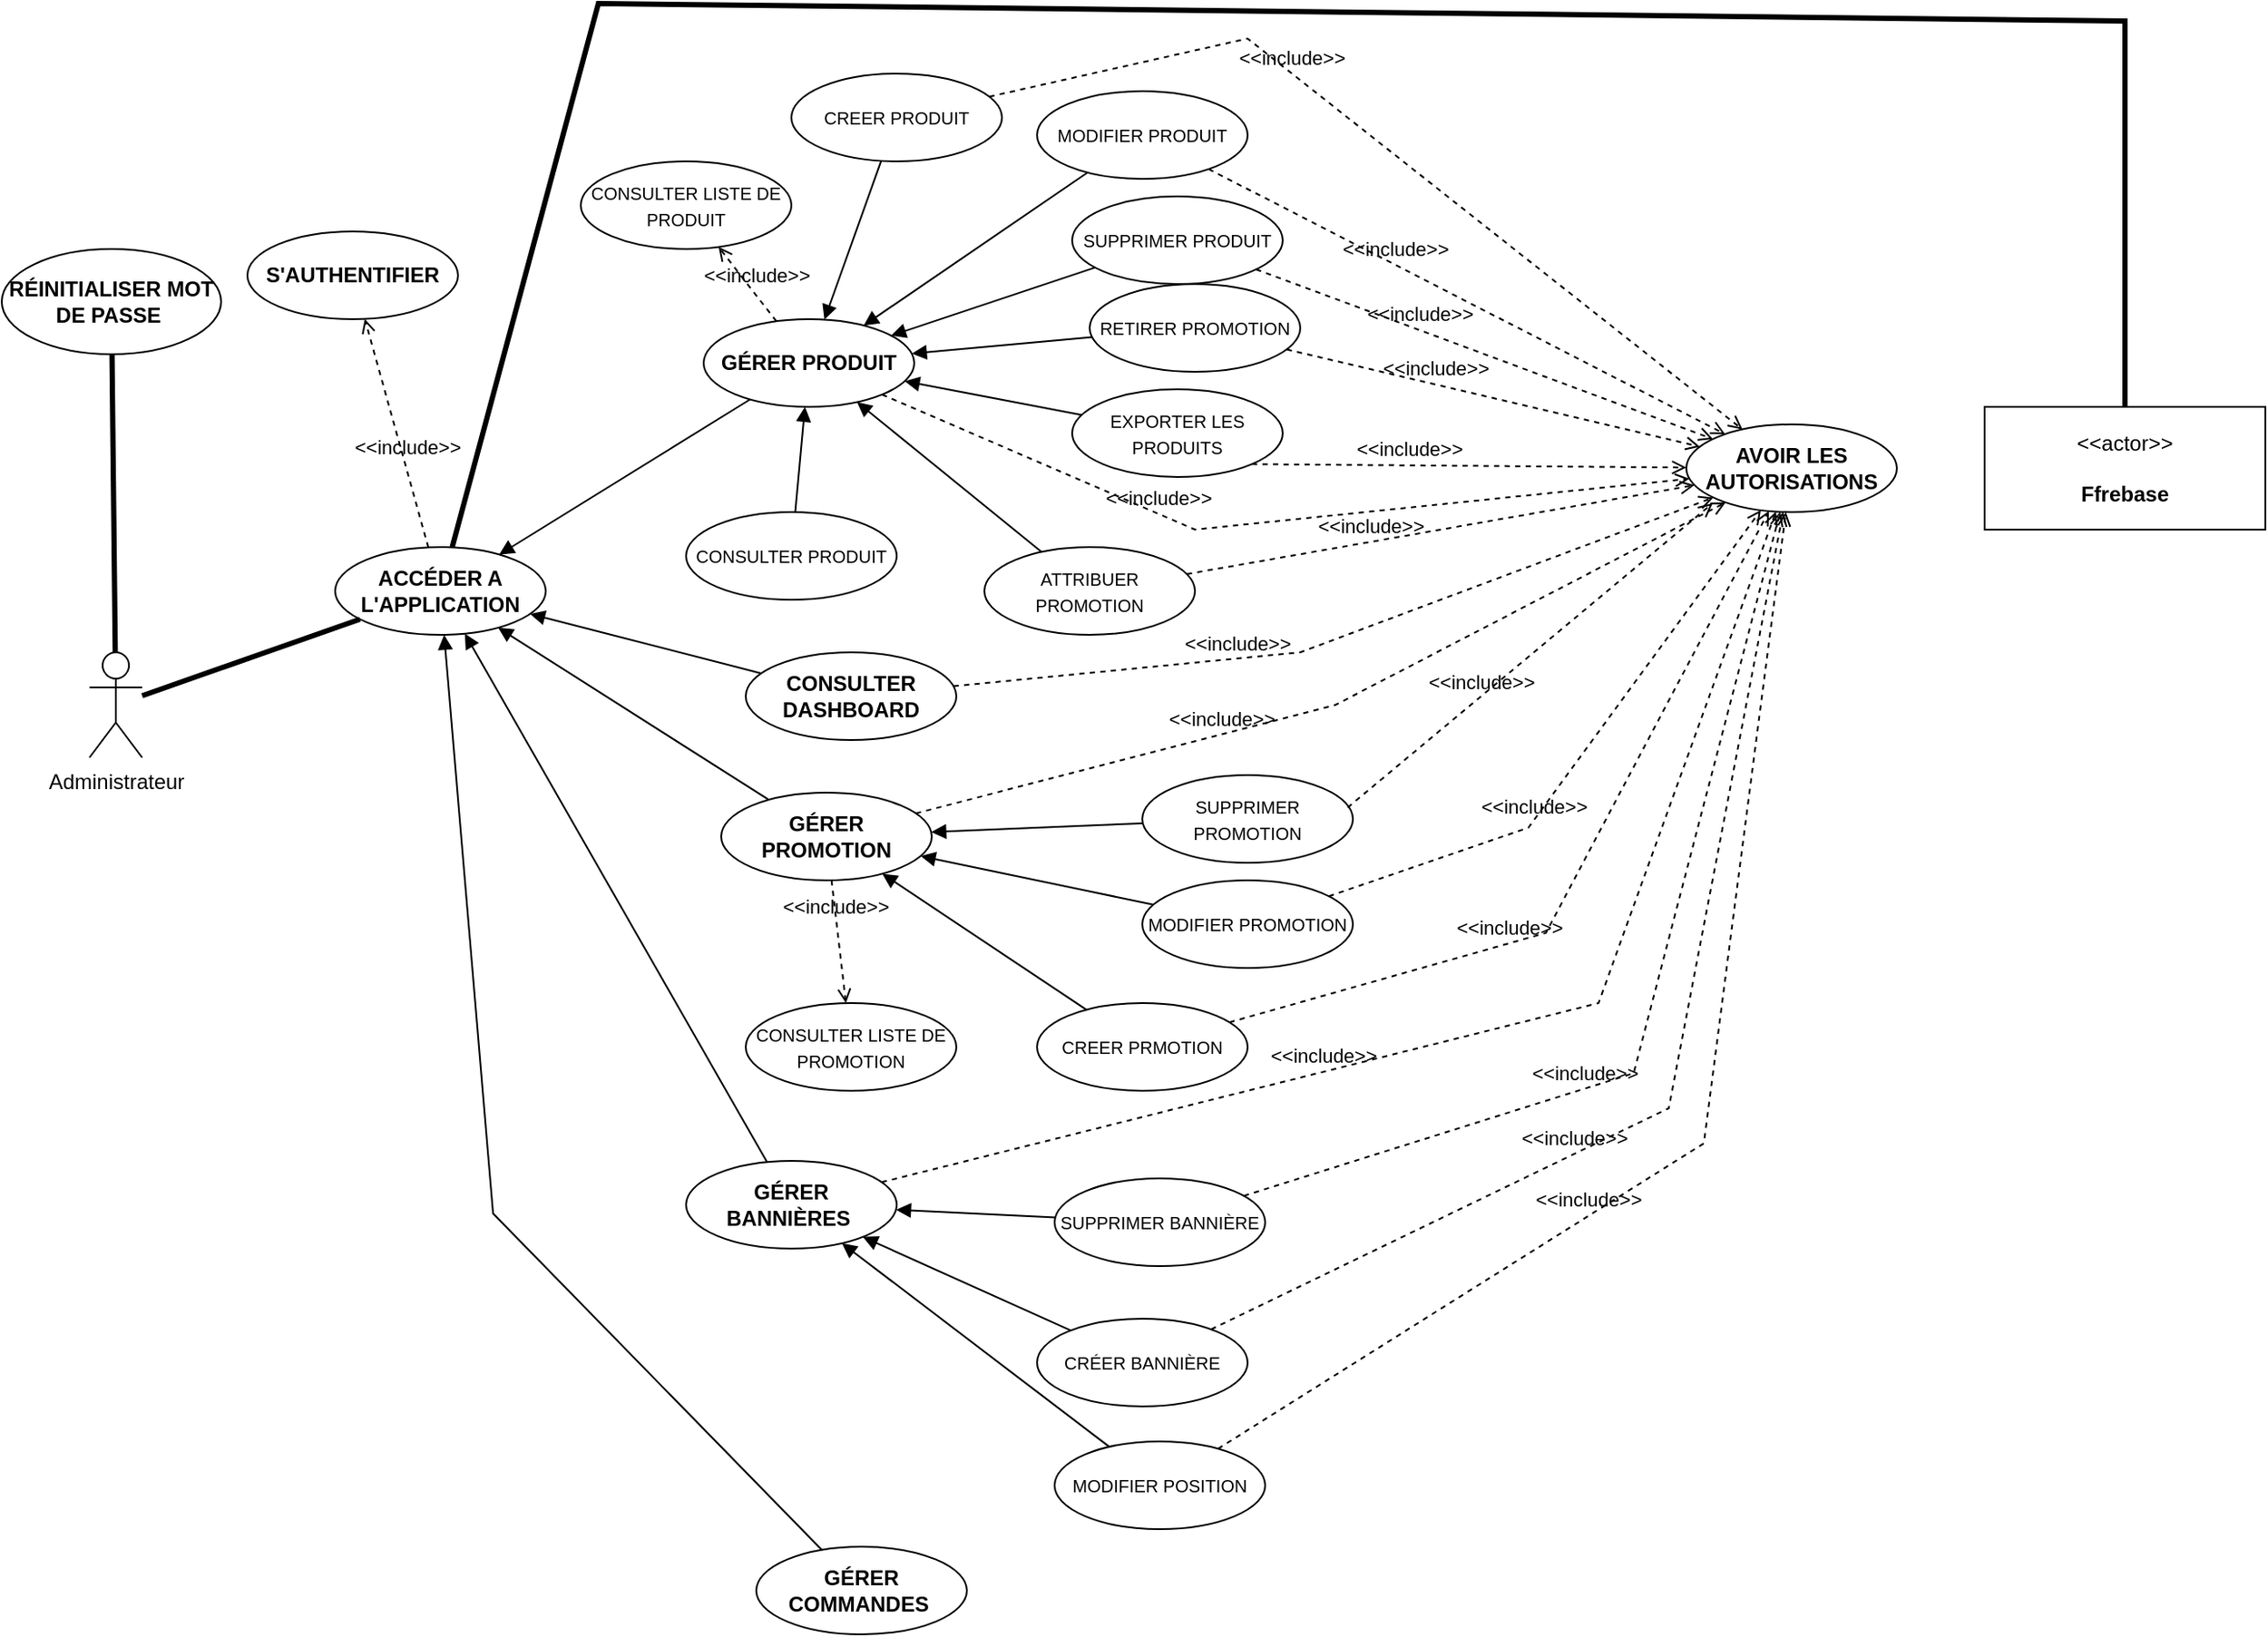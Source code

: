 <mxfile version="21.8.2" type="github">
  <diagram name="Page-1" id="7dpw0_pMJvslr6yB-3tk">
    <mxGraphModel dx="2021" dy="760" grid="1" gridSize="10" guides="1" tooltips="1" connect="1" arrows="1" fold="1" page="1" pageScale="1" pageWidth="827" pageHeight="1169" math="0" shadow="0">
      <root>
        <mxCell id="0" />
        <mxCell id="1" parent="0" />
        <mxCell id="E3rHRYDPcAafz-4ncIo_-1" value="Administrateur&lt;br&gt;" style="shape=umlActor;verticalLabelPosition=bottom;verticalAlign=top;html=1;" vertex="1" parent="1">
          <mxGeometry x="-80" y="380" width="30" height="60" as="geometry" />
        </mxCell>
        <mxCell id="E3rHRYDPcAafz-4ncIo_-5" value="&lt;font style=&quot;font-size: 10px;&quot;&gt;CONSULTER LISTE DE PRODUIT&lt;/font&gt;" style="ellipse;whiteSpace=wrap;html=1;" vertex="1" parent="1">
          <mxGeometry x="200" y="100" width="120" height="50" as="geometry" />
        </mxCell>
        <mxCell id="E3rHRYDPcAafz-4ncIo_-6" value="&amp;lt;&amp;lt;include&amp;gt;&amp;gt;" style="html=1;verticalAlign=bottom;labelBackgroundColor=none;endArrow=open;endFill=0;dashed=1;rounded=0;" edge="1" parent="1" source="E3rHRYDPcAafz-4ncIo_-10" target="E3rHRYDPcAafz-4ncIo_-5">
          <mxGeometry x="-0.279" y="-1" width="160" relative="1" as="geometry">
            <mxPoint x="310" y="240" as="sourcePoint" />
            <mxPoint x="470" y="240" as="targetPoint" />
            <mxPoint y="-1" as="offset" />
          </mxGeometry>
        </mxCell>
        <mxCell id="E3rHRYDPcAafz-4ncIo_-10" value="&lt;b&gt;GÉRER PRODUIT&lt;/b&gt;" style="ellipse;whiteSpace=wrap;html=1;" vertex="1" parent="1">
          <mxGeometry x="270" y="190" width="120" height="50" as="geometry" />
        </mxCell>
        <mxCell id="E3rHRYDPcAafz-4ncIo_-11" value="&lt;font style=&quot;font-size: 10px;&quot;&gt;CREER PRODUIT&lt;/font&gt;" style="ellipse;whiteSpace=wrap;html=1;" vertex="1" parent="1">
          <mxGeometry x="320" y="50" width="120" height="50" as="geometry" />
        </mxCell>
        <mxCell id="E3rHRYDPcAafz-4ncIo_-12" value="&lt;font style=&quot;font-size: 10px;&quot;&gt;MODIFIER PRODUIT&lt;/font&gt;" style="ellipse;whiteSpace=wrap;html=1;" vertex="1" parent="1">
          <mxGeometry x="460" y="60" width="120" height="50" as="geometry" />
        </mxCell>
        <mxCell id="E3rHRYDPcAafz-4ncIo_-13" value="&lt;font style=&quot;font-size: 10px;&quot;&gt;SUPPRIMER PRODUIT&lt;/font&gt;" style="ellipse;whiteSpace=wrap;html=1;" vertex="1" parent="1">
          <mxGeometry x="480" y="120" width="120" height="50" as="geometry" />
        </mxCell>
        <mxCell id="E3rHRYDPcAafz-4ncIo_-14" value="&lt;font style=&quot;font-size: 10px;&quot;&gt;CONSULTER PRODUIT&lt;/font&gt;" style="ellipse;whiteSpace=wrap;html=1;" vertex="1" parent="1">
          <mxGeometry x="260" y="300" width="120" height="50" as="geometry" />
        </mxCell>
        <mxCell id="E3rHRYDPcAafz-4ncIo_-16" value="" style="html=1;verticalAlign=bottom;labelBackgroundColor=none;endArrow=block;endFill=1;rounded=0;" edge="1" parent="1" source="E3rHRYDPcAafz-4ncIo_-14" target="E3rHRYDPcAafz-4ncIo_-10">
          <mxGeometry width="160" relative="1" as="geometry">
            <mxPoint x="310" y="240" as="sourcePoint" />
            <mxPoint x="470" y="240" as="targetPoint" />
          </mxGeometry>
        </mxCell>
        <mxCell id="E3rHRYDPcAafz-4ncIo_-17" value="" style="html=1;verticalAlign=bottom;labelBackgroundColor=none;endArrow=block;endFill=1;rounded=0;" edge="1" parent="1" source="E3rHRYDPcAafz-4ncIo_-13" target="E3rHRYDPcAafz-4ncIo_-10">
          <mxGeometry width="160" relative="1" as="geometry">
            <mxPoint x="329" y="320" as="sourcePoint" />
            <mxPoint x="361" y="231" as="targetPoint" />
          </mxGeometry>
        </mxCell>
        <mxCell id="E3rHRYDPcAafz-4ncIo_-18" value="" style="html=1;verticalAlign=bottom;labelBackgroundColor=none;endArrow=block;endFill=1;rounded=0;" edge="1" parent="1" source="E3rHRYDPcAafz-4ncIo_-12" target="E3rHRYDPcAafz-4ncIo_-10">
          <mxGeometry width="160" relative="1" as="geometry">
            <mxPoint x="339" y="330" as="sourcePoint" />
            <mxPoint x="371" y="241" as="targetPoint" />
          </mxGeometry>
        </mxCell>
        <mxCell id="E3rHRYDPcAafz-4ncIo_-19" value="" style="html=1;verticalAlign=bottom;labelBackgroundColor=none;endArrow=block;endFill=1;rounded=0;" edge="1" parent="1" source="E3rHRYDPcAafz-4ncIo_-11" target="E3rHRYDPcAafz-4ncIo_-10">
          <mxGeometry width="160" relative="1" as="geometry">
            <mxPoint x="349" y="340" as="sourcePoint" />
            <mxPoint x="381" y="251" as="targetPoint" />
          </mxGeometry>
        </mxCell>
        <mxCell id="E3rHRYDPcAafz-4ncIo_-20" value="&lt;font style=&quot;font-size: 12px;&quot;&gt;&lt;b&gt;GÉRER PROMOTION&lt;/b&gt;&lt;/font&gt;" style="ellipse;whiteSpace=wrap;html=1;" vertex="1" parent="1">
          <mxGeometry x="280" y="460" width="120" height="50" as="geometry" />
        </mxCell>
        <mxCell id="E3rHRYDPcAafz-4ncIo_-22" value="&lt;font style=&quot;font-size: 10px;&quot;&gt;CREER PRMOTION&lt;/font&gt;" style="ellipse;whiteSpace=wrap;html=1;" vertex="1" parent="1">
          <mxGeometry x="460" y="580" width="120" height="50" as="geometry" />
        </mxCell>
        <mxCell id="E3rHRYDPcAafz-4ncIo_-23" value="&lt;font style=&quot;font-size: 10px;&quot;&gt;MODIFIER PROMOTION&lt;/font&gt;" style="ellipse;whiteSpace=wrap;html=1;" vertex="1" parent="1">
          <mxGeometry x="520" y="510" width="120" height="50" as="geometry" />
        </mxCell>
        <mxCell id="E3rHRYDPcAafz-4ncIo_-24" value="&lt;font style=&quot;font-size: 10px;&quot;&gt;SUPPRIMER PROMOTION&lt;/font&gt;" style="ellipse;whiteSpace=wrap;html=1;" vertex="1" parent="1">
          <mxGeometry x="520" y="450" width="120" height="50" as="geometry" />
        </mxCell>
        <mxCell id="E3rHRYDPcAafz-4ncIo_-25" value="" style="html=1;verticalAlign=bottom;labelBackgroundColor=none;endArrow=block;endFill=1;rounded=0;" edge="1" parent="1" source="E3rHRYDPcAafz-4ncIo_-22" target="E3rHRYDPcAafz-4ncIo_-20">
          <mxGeometry width="160" relative="1" as="geometry">
            <mxPoint x="338" y="300" as="sourcePoint" />
            <mxPoint x="361" y="231" as="targetPoint" />
          </mxGeometry>
        </mxCell>
        <mxCell id="E3rHRYDPcAafz-4ncIo_-26" value="" style="html=1;verticalAlign=bottom;labelBackgroundColor=none;endArrow=block;endFill=1;rounded=0;" edge="1" parent="1" source="E3rHRYDPcAafz-4ncIo_-23" target="E3rHRYDPcAafz-4ncIo_-20">
          <mxGeometry width="160" relative="1" as="geometry">
            <mxPoint x="348" y="310" as="sourcePoint" />
            <mxPoint x="371" y="241" as="targetPoint" />
          </mxGeometry>
        </mxCell>
        <mxCell id="E3rHRYDPcAafz-4ncIo_-27" value="" style="html=1;verticalAlign=bottom;labelBackgroundColor=none;endArrow=block;endFill=1;rounded=0;" edge="1" parent="1" source="E3rHRYDPcAafz-4ncIo_-24" target="E3rHRYDPcAafz-4ncIo_-20">
          <mxGeometry width="160" relative="1" as="geometry">
            <mxPoint x="358" y="320" as="sourcePoint" />
            <mxPoint x="381" y="251" as="targetPoint" />
          </mxGeometry>
        </mxCell>
        <mxCell id="E3rHRYDPcAafz-4ncIo_-28" value="&lt;font style=&quot;font-size: 10px;&quot;&gt;ATTRIBUER PROMOTION&lt;/font&gt;" style="ellipse;whiteSpace=wrap;html=1;" vertex="1" parent="1">
          <mxGeometry x="430" y="320" width="120" height="50" as="geometry" />
        </mxCell>
        <mxCell id="E3rHRYDPcAafz-4ncIo_-29" value="" style="html=1;verticalAlign=bottom;labelBackgroundColor=none;endArrow=block;endFill=1;rounded=0;" edge="1" parent="1" source="E3rHRYDPcAafz-4ncIo_-28" target="E3rHRYDPcAafz-4ncIo_-10">
          <mxGeometry width="160" relative="1" as="geometry">
            <mxPoint x="338" y="300" as="sourcePoint" />
            <mxPoint x="361" y="231" as="targetPoint" />
          </mxGeometry>
        </mxCell>
        <mxCell id="E3rHRYDPcAafz-4ncIo_-30" value="&lt;font style=&quot;font-size: 10px;&quot;&gt;RETIRER PROMOTION&lt;/font&gt;" style="ellipse;whiteSpace=wrap;html=1;" vertex="1" parent="1">
          <mxGeometry x="490" y="170" width="120" height="50" as="geometry" />
        </mxCell>
        <mxCell id="E3rHRYDPcAafz-4ncIo_-31" value="" style="html=1;verticalAlign=bottom;labelBackgroundColor=none;endArrow=block;endFill=1;rounded=0;" edge="1" parent="1" source="E3rHRYDPcAafz-4ncIo_-30" target="E3rHRYDPcAafz-4ncIo_-10">
          <mxGeometry width="160" relative="1" as="geometry">
            <mxPoint x="473" y="227" as="sourcePoint" />
            <mxPoint x="386" y="213" as="targetPoint" />
          </mxGeometry>
        </mxCell>
        <mxCell id="E3rHRYDPcAafz-4ncIo_-33" value="&lt;b&gt;AVOIR LES AUTORISATIONS&lt;/b&gt;" style="ellipse;whiteSpace=wrap;html=1;" vertex="1" parent="1">
          <mxGeometry x="830" y="250" width="120" height="50" as="geometry" />
        </mxCell>
        <mxCell id="E3rHRYDPcAafz-4ncIo_-34" value="&amp;lt;&amp;lt;include&amp;gt;&amp;gt;" style="html=1;verticalAlign=bottom;labelBackgroundColor=none;endArrow=open;endFill=0;dashed=1;rounded=0;" edge="1" parent="1" source="E3rHRYDPcAafz-4ncIo_-11" target="E3rHRYDPcAafz-4ncIo_-33">
          <mxGeometry x="-0.279" y="-1" width="160" relative="1" as="geometry">
            <mxPoint x="696" y="170" as="sourcePoint" />
            <mxPoint x="630" y="78" as="targetPoint" />
            <mxPoint y="-1" as="offset" />
            <Array as="points">
              <mxPoint x="580" y="30" />
            </Array>
          </mxGeometry>
        </mxCell>
        <mxCell id="E3rHRYDPcAafz-4ncIo_-35" value="&amp;lt;&amp;lt;include&amp;gt;&amp;gt;" style="html=1;verticalAlign=bottom;labelBackgroundColor=none;endArrow=open;endFill=0;dashed=1;rounded=0;" edge="1" parent="1" source="E3rHRYDPcAafz-4ncIo_-12" target="E3rHRYDPcAafz-4ncIo_-33">
          <mxGeometry x="-0.279" y="-1" width="160" relative="1" as="geometry">
            <mxPoint x="323" y="191" as="sourcePoint" />
            <mxPoint x="257" y="99" as="targetPoint" />
            <mxPoint y="-1" as="offset" />
          </mxGeometry>
        </mxCell>
        <mxCell id="E3rHRYDPcAafz-4ncIo_-36" value="&amp;lt;&amp;lt;include&amp;gt;&amp;gt;" style="html=1;verticalAlign=bottom;labelBackgroundColor=none;endArrow=open;endFill=0;dashed=1;rounded=0;" edge="1" parent="1" source="E3rHRYDPcAafz-4ncIo_-13" target="E3rHRYDPcAafz-4ncIo_-33">
          <mxGeometry x="-0.279" y="-1" width="160" relative="1" as="geometry">
            <mxPoint x="333" y="201" as="sourcePoint" />
            <mxPoint x="267" y="109" as="targetPoint" />
            <mxPoint y="-1" as="offset" />
          </mxGeometry>
        </mxCell>
        <mxCell id="E3rHRYDPcAafz-4ncIo_-37" value="&amp;lt;&amp;lt;include&amp;gt;&amp;gt;" style="html=1;verticalAlign=bottom;labelBackgroundColor=none;endArrow=open;endFill=0;dashed=1;rounded=0;" edge="1" parent="1" source="E3rHRYDPcAafz-4ncIo_-28" target="E3rHRYDPcAafz-4ncIo_-33">
          <mxGeometry x="-0.279" y="-1" width="160" relative="1" as="geometry">
            <mxPoint x="343" y="211" as="sourcePoint" />
            <mxPoint x="277" y="119" as="targetPoint" />
            <mxPoint y="-1" as="offset" />
          </mxGeometry>
        </mxCell>
        <mxCell id="E3rHRYDPcAafz-4ncIo_-38" value="&amp;lt;&amp;lt;include&amp;gt;&amp;gt;" style="html=1;verticalAlign=bottom;labelBackgroundColor=none;endArrow=open;endFill=0;dashed=1;rounded=0;" edge="1" parent="1" source="E3rHRYDPcAafz-4ncIo_-30" target="E3rHRYDPcAafz-4ncIo_-33">
          <mxGeometry x="-0.279" y="-1" width="160" relative="1" as="geometry">
            <mxPoint x="353" y="221" as="sourcePoint" />
            <mxPoint x="287" y="129" as="targetPoint" />
            <mxPoint y="-1" as="offset" />
          </mxGeometry>
        </mxCell>
        <mxCell id="E3rHRYDPcAafz-4ncIo_-39" value="&amp;lt;&amp;lt;include&amp;gt;&amp;gt;" style="html=1;verticalAlign=bottom;labelBackgroundColor=none;endArrow=open;endFill=0;dashed=1;rounded=0;" edge="1" parent="1" source="E3rHRYDPcAafz-4ncIo_-10" target="E3rHRYDPcAafz-4ncIo_-33">
          <mxGeometry x="-0.279" y="-1" width="160" relative="1" as="geometry">
            <mxPoint x="584" y="242" as="sourcePoint" />
            <mxPoint x="716" y="118" as="targetPoint" />
            <mxPoint y="-1" as="offset" />
            <Array as="points">
              <mxPoint x="550" y="310" />
            </Array>
          </mxGeometry>
        </mxCell>
        <mxCell id="E3rHRYDPcAafz-4ncIo_-40" value="&lt;b&gt;ACCÉDER A L&#39;APPLICATION&lt;/b&gt;" style="ellipse;whiteSpace=wrap;html=1;" vertex="1" parent="1">
          <mxGeometry x="60" y="320" width="120" height="50" as="geometry" />
        </mxCell>
        <mxCell id="E3rHRYDPcAafz-4ncIo_-41" value="" style="endArrow=none;startArrow=none;endFill=0;startFill=0;endSize=8;html=1;verticalAlign=bottom;labelBackgroundColor=none;strokeWidth=3;rounded=0;" edge="1" parent="1" source="E3rHRYDPcAafz-4ncIo_-1" target="E3rHRYDPcAafz-4ncIo_-40">
          <mxGeometry width="160" relative="1" as="geometry">
            <mxPoint x="40" y="305" as="sourcePoint" />
            <mxPoint x="284" y="221" as="targetPoint" />
          </mxGeometry>
        </mxCell>
        <mxCell id="E3rHRYDPcAafz-4ncIo_-42" value="&amp;lt;&amp;lt;include&amp;gt;&amp;gt;" style="html=1;verticalAlign=bottom;labelBackgroundColor=none;endArrow=open;endFill=0;dashed=1;rounded=0;" edge="1" parent="1" source="E3rHRYDPcAafz-4ncIo_-40" target="E3rHRYDPcAafz-4ncIo_-43">
          <mxGeometry x="-0.279" y="-1" width="160" relative="1" as="geometry">
            <mxPoint x="326" y="400" as="sourcePoint" />
            <mxPoint x="260" y="308" as="targetPoint" />
            <mxPoint y="-1" as="offset" />
          </mxGeometry>
        </mxCell>
        <mxCell id="E3rHRYDPcAafz-4ncIo_-43" value="&lt;font size=&quot;1&quot; style=&quot;&quot;&gt;&lt;b style=&quot;font-size: 12px;&quot;&gt;S&#39;AUTHENTIFIER&lt;/b&gt;&lt;/font&gt;" style="ellipse;whiteSpace=wrap;html=1;" vertex="1" parent="1">
          <mxGeometry x="10" y="140" width="120" height="50" as="geometry" />
        </mxCell>
        <mxCell id="E3rHRYDPcAafz-4ncIo_-44" value="" style="html=1;verticalAlign=bottom;labelBackgroundColor=none;endArrow=block;endFill=1;rounded=0;" edge="1" parent="1" source="E3rHRYDPcAafz-4ncIo_-10" target="E3rHRYDPcAafz-4ncIo_-40">
          <mxGeometry width="160" relative="1" as="geometry">
            <mxPoint x="386" y="301" as="sourcePoint" />
            <mxPoint x="344" y="229" as="targetPoint" />
          </mxGeometry>
        </mxCell>
        <mxCell id="E3rHRYDPcAafz-4ncIo_-45" value="" style="html=1;verticalAlign=bottom;labelBackgroundColor=none;endArrow=block;endFill=1;rounded=0;" edge="1" parent="1" source="E3rHRYDPcAafz-4ncIo_-20" target="E3rHRYDPcAafz-4ncIo_-40">
          <mxGeometry width="160" relative="1" as="geometry">
            <mxPoint x="293" y="225" as="sourcePoint" />
            <mxPoint x="217" y="265" as="targetPoint" />
          </mxGeometry>
        </mxCell>
        <mxCell id="E3rHRYDPcAafz-4ncIo_-48" value="&amp;lt;&amp;lt;include&amp;gt;&amp;gt;" style="html=1;verticalAlign=bottom;labelBackgroundColor=none;endArrow=open;endFill=0;dashed=1;rounded=0;" edge="1" parent="1" source="E3rHRYDPcAafz-4ncIo_-20" target="E3rHRYDPcAafz-4ncIo_-33">
          <mxGeometry x="-0.279" y="-1" width="160" relative="1" as="geometry">
            <mxPoint x="183" y="280" as="sourcePoint" />
            <mxPoint x="157" y="190" as="targetPoint" />
            <mxPoint y="-1" as="offset" />
            <Array as="points">
              <mxPoint x="630" y="410" />
            </Array>
          </mxGeometry>
        </mxCell>
        <mxCell id="E3rHRYDPcAafz-4ncIo_-49" value="&lt;font style=&quot;font-size: 10px;&quot;&gt;EXPORTER LES PRODUITS&lt;/font&gt;" style="ellipse;whiteSpace=wrap;html=1;" vertex="1" parent="1">
          <mxGeometry x="480" y="230" width="120" height="50" as="geometry" />
        </mxCell>
        <mxCell id="E3rHRYDPcAafz-4ncIo_-50" value="" style="html=1;verticalAlign=bottom;labelBackgroundColor=none;endArrow=block;endFill=1;rounded=0;" edge="1" parent="1" source="E3rHRYDPcAafz-4ncIo_-49" target="E3rHRYDPcAafz-4ncIo_-10">
          <mxGeometry width="160" relative="1" as="geometry">
            <mxPoint x="330" y="310" as="sourcePoint" />
            <mxPoint x="330" y="230" as="targetPoint" />
          </mxGeometry>
        </mxCell>
        <mxCell id="E3rHRYDPcAafz-4ncIo_-51" value="&amp;lt;&amp;lt;include&amp;gt;&amp;gt;" style="html=1;verticalAlign=bottom;labelBackgroundColor=none;endArrow=open;endFill=0;dashed=1;rounded=0;exitX=1;exitY=1;exitDx=0;exitDy=0;" edge="1" parent="1" source="E3rHRYDPcAafz-4ncIo_-49" target="E3rHRYDPcAafz-4ncIo_-33">
          <mxGeometry x="-0.279" y="-1" width="160" relative="1" as="geometry">
            <mxPoint x="183" y="280" as="sourcePoint" />
            <mxPoint x="157" y="190" as="targetPoint" />
            <mxPoint y="-1" as="offset" />
            <Array as="points" />
          </mxGeometry>
        </mxCell>
        <mxCell id="E3rHRYDPcAafz-4ncIo_-52" value="&lt;font size=&quot;1&quot; style=&quot;&quot;&gt;&lt;b style=&quot;font-size: 12px;&quot;&gt;RÉINITIALISER MOT DE PASSE&amp;nbsp;&lt;/b&gt;&lt;/font&gt;" style="ellipse;whiteSpace=wrap;html=1;" vertex="1" parent="1">
          <mxGeometry x="-130" y="150" width="125" height="60" as="geometry" />
        </mxCell>
        <mxCell id="E3rHRYDPcAafz-4ncIo_-53" value="" style="endArrow=none;startArrow=none;endFill=0;startFill=0;endSize=8;html=1;verticalAlign=bottom;labelBackgroundColor=none;strokeWidth=3;rounded=0;" edge="1" parent="1" source="E3rHRYDPcAafz-4ncIo_-1" target="E3rHRYDPcAafz-4ncIo_-52">
          <mxGeometry width="160" relative="1" as="geometry">
            <mxPoint y="305" as="sourcePoint" />
            <mxPoint x="130" y="305" as="targetPoint" />
          </mxGeometry>
        </mxCell>
        <mxCell id="E3rHRYDPcAafz-4ncIo_-54" value="&amp;lt;&amp;lt;include&amp;gt;&amp;gt;" style="html=1;verticalAlign=bottom;labelBackgroundColor=none;endArrow=open;endFill=0;dashed=1;rounded=0;exitX=0.975;exitY=0.37;exitDx=0;exitDy=0;exitPerimeter=0;" edge="1" parent="1" source="E3rHRYDPcAafz-4ncIo_-24">
          <mxGeometry x="-0.279" y="-1" width="160" relative="1" as="geometry">
            <mxPoint x="555" y="345" as="sourcePoint" />
            <mxPoint x="845" y="295" as="targetPoint" />
            <mxPoint y="-1" as="offset" />
          </mxGeometry>
        </mxCell>
        <mxCell id="E3rHRYDPcAafz-4ncIo_-55" value="&amp;lt;&amp;lt;include&amp;gt;&amp;gt;" style="html=1;verticalAlign=bottom;labelBackgroundColor=none;endArrow=open;endFill=0;dashed=1;rounded=0;" edge="1" parent="1" source="E3rHRYDPcAafz-4ncIo_-23" target="E3rHRYDPcAafz-4ncIo_-33">
          <mxGeometry x="-0.279" y="-1" width="160" relative="1" as="geometry">
            <mxPoint x="565" y="355" as="sourcePoint" />
            <mxPoint x="855" y="305" as="targetPoint" />
            <mxPoint y="-1" as="offset" />
            <Array as="points">
              <mxPoint x="740" y="480" />
            </Array>
          </mxGeometry>
        </mxCell>
        <mxCell id="E3rHRYDPcAafz-4ncIo_-56" value="&amp;lt;&amp;lt;include&amp;gt;&amp;gt;" style="html=1;verticalAlign=bottom;labelBackgroundColor=none;endArrow=open;endFill=0;dashed=1;rounded=0;" edge="1" parent="1" source="E3rHRYDPcAafz-4ncIo_-22" target="E3rHRYDPcAafz-4ncIo_-33">
          <mxGeometry x="-0.279" y="-1" width="160" relative="1" as="geometry">
            <mxPoint x="575" y="365" as="sourcePoint" />
            <mxPoint x="865" y="315" as="targetPoint" />
            <mxPoint y="-1" as="offset" />
            <Array as="points">
              <mxPoint x="750" y="540" />
            </Array>
          </mxGeometry>
        </mxCell>
        <mxCell id="E3rHRYDPcAafz-4ncIo_-57" value="&amp;lt;&amp;lt;actor&amp;gt;&amp;gt;&lt;br&gt;&lt;br&gt;&lt;b&gt;Ffrebase&lt;/b&gt;" style="html=1;align=center;verticalAlign=middle;dashed=0;whiteSpace=wrap;" vertex="1" parent="1">
          <mxGeometry x="1000" y="240" width="160" height="70" as="geometry" />
        </mxCell>
        <mxCell id="E3rHRYDPcAafz-4ncIo_-58" value="" style="endArrow=none;startArrow=none;endFill=0;startFill=0;endSize=8;html=1;verticalAlign=bottom;labelBackgroundColor=none;strokeWidth=3;rounded=0;" edge="1" parent="1" source="E3rHRYDPcAafz-4ncIo_-40" target="E3rHRYDPcAafz-4ncIo_-57">
          <mxGeometry width="160" relative="1" as="geometry">
            <mxPoint x="160" y="270" as="sourcePoint" />
            <mxPoint x="320" y="270" as="targetPoint" />
            <Array as="points">
              <mxPoint x="210" y="10" />
              <mxPoint x="1080" y="20" />
            </Array>
          </mxGeometry>
        </mxCell>
        <mxCell id="E3rHRYDPcAafz-4ncIo_-60" value="&lt;font style=&quot;font-size: 12px;&quot;&gt;&lt;b&gt;GÉRER BANNIÈRES&amp;nbsp;&lt;/b&gt;&lt;/font&gt;" style="ellipse;whiteSpace=wrap;html=1;" vertex="1" parent="1">
          <mxGeometry x="260" y="670" width="120" height="50" as="geometry" />
        </mxCell>
        <mxCell id="E3rHRYDPcAafz-4ncIo_-61" value="&lt;font style=&quot;font-size: 10px;&quot;&gt;CRÉER BANNIÈRE&lt;/font&gt;" style="ellipse;whiteSpace=wrap;html=1;" vertex="1" parent="1">
          <mxGeometry x="460" y="760" width="120" height="50" as="geometry" />
        </mxCell>
        <mxCell id="E3rHRYDPcAafz-4ncIo_-63" value="&lt;font style=&quot;font-size: 10px;&quot;&gt;SUPPRIMER BANNIÈRE&lt;/font&gt;" style="ellipse;whiteSpace=wrap;html=1;" vertex="1" parent="1">
          <mxGeometry x="470" y="680" width="120" height="50" as="geometry" />
        </mxCell>
        <mxCell id="E3rHRYDPcAafz-4ncIo_-64" value="" style="html=1;verticalAlign=bottom;labelBackgroundColor=none;endArrow=block;endFill=1;rounded=0;" edge="1" parent="1" source="E3rHRYDPcAafz-4ncIo_-61" target="E3rHRYDPcAafz-4ncIo_-60">
          <mxGeometry width="160" relative="1" as="geometry">
            <mxPoint x="415" y="591" as="sourcePoint" />
            <mxPoint x="355" y="489" as="targetPoint" />
          </mxGeometry>
        </mxCell>
        <mxCell id="E3rHRYDPcAafz-4ncIo_-65" value="" style="html=1;verticalAlign=bottom;labelBackgroundColor=none;endArrow=block;endFill=1;rounded=0;" edge="1" parent="1" source="E3rHRYDPcAafz-4ncIo_-63" target="E3rHRYDPcAafz-4ncIo_-60">
          <mxGeometry width="160" relative="1" as="geometry">
            <mxPoint x="425" y="601" as="sourcePoint" />
            <mxPoint x="365" y="499" as="targetPoint" />
          </mxGeometry>
        </mxCell>
        <mxCell id="E3rHRYDPcAafz-4ncIo_-66" value="&amp;lt;&amp;lt;include&amp;gt;&amp;gt;" style="html=1;verticalAlign=bottom;labelBackgroundColor=none;endArrow=open;endFill=0;dashed=1;rounded=0;" edge="1" parent="1" source="E3rHRYDPcAafz-4ncIo_-60" target="E3rHRYDPcAafz-4ncIo_-33">
          <mxGeometry x="-0.279" y="-1" width="160" relative="1" as="geometry">
            <mxPoint x="320" y="650" as="sourcePoint" />
            <mxPoint x="286" y="540" as="targetPoint" />
            <mxPoint y="-1" as="offset" />
            <Array as="points">
              <mxPoint x="780" y="580" />
            </Array>
          </mxGeometry>
        </mxCell>
        <mxCell id="E3rHRYDPcAafz-4ncIo_-67" value="&amp;lt;&amp;lt;include&amp;gt;&amp;gt;" style="html=1;verticalAlign=bottom;labelBackgroundColor=none;endArrow=open;endFill=0;dashed=1;rounded=0;" edge="1" parent="1" source="E3rHRYDPcAafz-4ncIo_-63" target="E3rHRYDPcAafz-4ncIo_-33">
          <mxGeometry x="-0.279" y="-1" width="160" relative="1" as="geometry">
            <mxPoint x="385" y="695" as="sourcePoint" />
            <mxPoint x="894" y="310" as="targetPoint" />
            <mxPoint y="-1" as="offset" />
            <Array as="points">
              <mxPoint x="800" y="620" />
            </Array>
          </mxGeometry>
        </mxCell>
        <mxCell id="E3rHRYDPcAafz-4ncIo_-69" value="&amp;lt;&amp;lt;include&amp;gt;&amp;gt;" style="html=1;verticalAlign=bottom;labelBackgroundColor=none;endArrow=open;endFill=0;dashed=1;rounded=0;" edge="1" parent="1" source="E3rHRYDPcAafz-4ncIo_-61" target="E3rHRYDPcAafz-4ncIo_-33">
          <mxGeometry x="-0.279" y="-1" width="160" relative="1" as="geometry">
            <mxPoint x="593" y="703" as="sourcePoint" />
            <mxPoint x="896" y="310" as="targetPoint" />
            <mxPoint y="-1" as="offset" />
            <Array as="points">
              <mxPoint x="820" y="640" />
            </Array>
          </mxGeometry>
        </mxCell>
        <mxCell id="E3rHRYDPcAafz-4ncIo_-71" value="" style="html=1;verticalAlign=bottom;labelBackgroundColor=none;endArrow=block;endFill=1;rounded=0;" edge="1" parent="1" source="E3rHRYDPcAafz-4ncIo_-60" target="E3rHRYDPcAafz-4ncIo_-40">
          <mxGeometry width="160" relative="1" as="geometry">
            <mxPoint x="307" y="444" as="sourcePoint" />
            <mxPoint x="164" y="356" as="targetPoint" />
          </mxGeometry>
        </mxCell>
        <mxCell id="E3rHRYDPcAafz-4ncIo_-72" value="&lt;font style=&quot;font-size: 10px;&quot;&gt;MODIFIER POSITION&lt;/font&gt;" style="ellipse;whiteSpace=wrap;html=1;" vertex="1" parent="1">
          <mxGeometry x="470" y="830" width="120" height="50" as="geometry" />
        </mxCell>
        <mxCell id="E3rHRYDPcAafz-4ncIo_-73" value="" style="html=1;verticalAlign=bottom;labelBackgroundColor=none;endArrow=block;endFill=1;rounded=0;" edge="1" parent="1" source="E3rHRYDPcAafz-4ncIo_-72" target="E3rHRYDPcAafz-4ncIo_-60">
          <mxGeometry width="160" relative="1" as="geometry">
            <mxPoint x="489" y="777" as="sourcePoint" />
            <mxPoint x="371" y="723" as="targetPoint" />
          </mxGeometry>
        </mxCell>
        <mxCell id="E3rHRYDPcAafz-4ncIo_-74" value="&amp;lt;&amp;lt;include&amp;gt;&amp;gt;" style="html=1;verticalAlign=bottom;labelBackgroundColor=none;endArrow=open;endFill=0;dashed=1;rounded=0;" edge="1" parent="1" source="E3rHRYDPcAafz-4ncIo_-72" target="E3rHRYDPcAafz-4ncIo_-33">
          <mxGeometry x="-0.279" y="-1" width="160" relative="1" as="geometry">
            <mxPoint x="572" y="777" as="sourcePoint" />
            <mxPoint x="897" y="310" as="targetPoint" />
            <mxPoint y="-1" as="offset" />
            <Array as="points">
              <mxPoint x="840" y="660" />
            </Array>
          </mxGeometry>
        </mxCell>
        <mxCell id="E3rHRYDPcAafz-4ncIo_-75" value="&lt;font style=&quot;font-size: 10px;&quot;&gt;CONSULTER LISTE DE PROMOTION&lt;/font&gt;" style="ellipse;whiteSpace=wrap;html=1;" vertex="1" parent="1">
          <mxGeometry x="294" y="580" width="120" height="50" as="geometry" />
        </mxCell>
        <mxCell id="E3rHRYDPcAafz-4ncIo_-76" value="&amp;lt;&amp;lt;include&amp;gt;&amp;gt;" style="html=1;verticalAlign=bottom;labelBackgroundColor=none;endArrow=open;endFill=0;dashed=1;rounded=0;" edge="1" parent="1" source="E3rHRYDPcAafz-4ncIo_-20" target="E3rHRYDPcAafz-4ncIo_-75">
          <mxGeometry x="-0.279" y="-1" width="160" relative="1" as="geometry">
            <mxPoint x="322" y="201" as="sourcePoint" />
            <mxPoint x="288" y="159" as="targetPoint" />
            <mxPoint y="-1" as="offset" />
          </mxGeometry>
        </mxCell>
        <mxCell id="E3rHRYDPcAafz-4ncIo_-77" value="&lt;b&gt;CONSULTER DASHBOARD&lt;/b&gt;" style="ellipse;whiteSpace=wrap;html=1;" vertex="1" parent="1">
          <mxGeometry x="294" y="380" width="120" height="50" as="geometry" />
        </mxCell>
        <mxCell id="E3rHRYDPcAafz-4ncIo_-78" value="" style="html=1;verticalAlign=bottom;labelBackgroundColor=none;endArrow=block;endFill=1;rounded=0;" edge="1" parent="1" source="E3rHRYDPcAafz-4ncIo_-77" target="E3rHRYDPcAafz-4ncIo_-40">
          <mxGeometry width="160" relative="1" as="geometry">
            <mxPoint x="307" y="246" as="sourcePoint" />
            <mxPoint x="164" y="334" as="targetPoint" />
          </mxGeometry>
        </mxCell>
        <mxCell id="E3rHRYDPcAafz-4ncIo_-79" value="&amp;lt;&amp;lt;include&amp;gt;&amp;gt;" style="html=1;verticalAlign=bottom;labelBackgroundColor=none;endArrow=open;endFill=0;dashed=1;rounded=0;" edge="1" parent="1" source="E3rHRYDPcAafz-4ncIo_-77" target="E3rHRYDPcAafz-4ncIo_-33">
          <mxGeometry x="-0.279" y="-1" width="160" relative="1" as="geometry">
            <mxPoint x="401" y="482" as="sourcePoint" />
            <mxPoint x="862" y="304" as="targetPoint" />
            <mxPoint y="-1" as="offset" />
            <Array as="points">
              <mxPoint x="610" y="380" />
            </Array>
          </mxGeometry>
        </mxCell>
        <mxCell id="E3rHRYDPcAafz-4ncIo_-80" value="&lt;font style=&quot;font-size: 12px;&quot;&gt;&lt;b&gt;GÉRER COMMANDES&amp;nbsp;&lt;/b&gt;&lt;/font&gt;" style="ellipse;whiteSpace=wrap;html=1;" vertex="1" parent="1">
          <mxGeometry x="300" y="890" width="120" height="50" as="geometry" />
        </mxCell>
        <mxCell id="E3rHRYDPcAafz-4ncIo_-81" value="" style="html=1;verticalAlign=bottom;labelBackgroundColor=none;endArrow=block;endFill=1;rounded=0;" edge="1" parent="1" source="E3rHRYDPcAafz-4ncIo_-80" target="E3rHRYDPcAafz-4ncIo_-40">
          <mxGeometry width="160" relative="1" as="geometry">
            <mxPoint x="316" y="681" as="sourcePoint" />
            <mxPoint x="144" y="379" as="targetPoint" />
            <Array as="points">
              <mxPoint x="150" y="700" />
            </Array>
          </mxGeometry>
        </mxCell>
      </root>
    </mxGraphModel>
  </diagram>
</mxfile>
